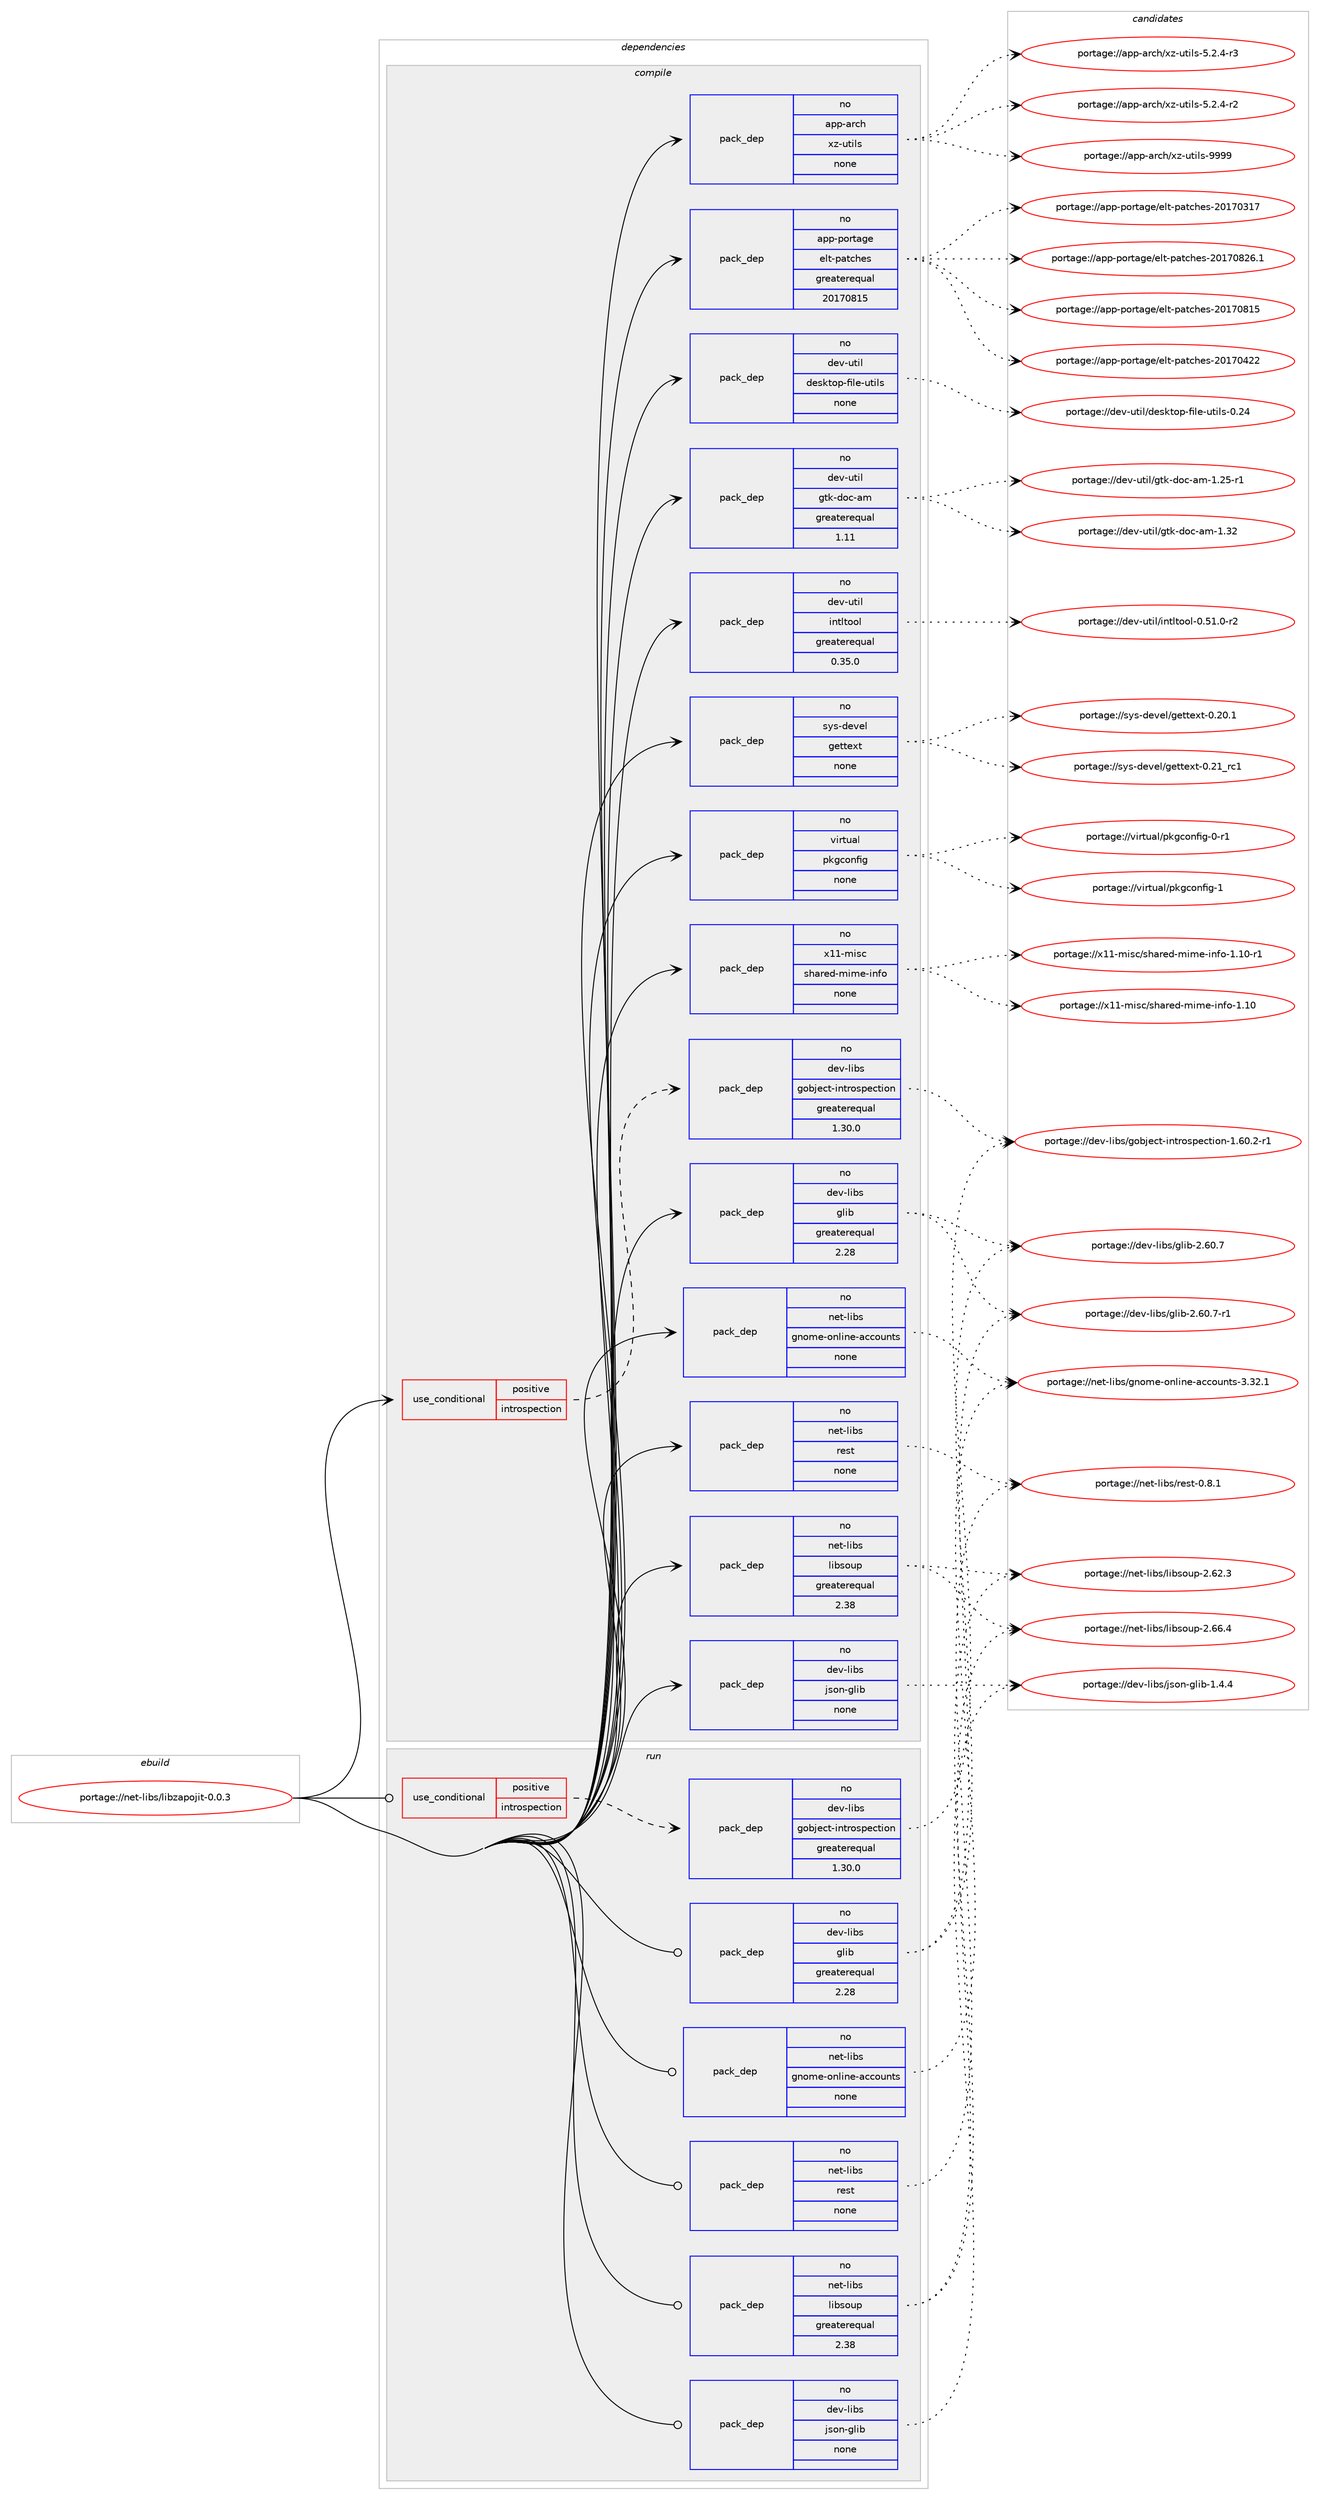 digraph prolog {

# *************
# Graph options
# *************

newrank=true;
concentrate=true;
compound=true;
graph [rankdir=LR,fontname=Helvetica,fontsize=10,ranksep=1.5];#, ranksep=2.5, nodesep=0.2];
edge  [arrowhead=vee];
node  [fontname=Helvetica,fontsize=10];

# **********
# The ebuild
# **********

subgraph cluster_leftcol {
color=gray;
rank=same;
label=<<i>ebuild</i>>;
id [label="portage://net-libs/libzapojit-0.0.3", color=red, width=4, href="../net-libs/libzapojit-0.0.3.svg"];
}

# ****************
# The dependencies
# ****************

subgraph cluster_midcol {
color=gray;
label=<<i>dependencies</i>>;
subgraph cluster_compile {
fillcolor="#eeeeee";
style=filled;
label=<<i>compile</i>>;
subgraph cond29600 {
dependency138009 [label=<<TABLE BORDER="0" CELLBORDER="1" CELLSPACING="0" CELLPADDING="4"><TR><TD ROWSPAN="3" CELLPADDING="10">use_conditional</TD></TR><TR><TD>positive</TD></TR><TR><TD>introspection</TD></TR></TABLE>>, shape=none, color=red];
subgraph pack106139 {
dependency138010 [label=<<TABLE BORDER="0" CELLBORDER="1" CELLSPACING="0" CELLPADDING="4" WIDTH="220"><TR><TD ROWSPAN="6" CELLPADDING="30">pack_dep</TD></TR><TR><TD WIDTH="110">no</TD></TR><TR><TD>dev-libs</TD></TR><TR><TD>gobject-introspection</TD></TR><TR><TD>greaterequal</TD></TR><TR><TD>1.30.0</TD></TR></TABLE>>, shape=none, color=blue];
}
dependency138009:e -> dependency138010:w [weight=20,style="dashed",arrowhead="vee"];
}
id:e -> dependency138009:w [weight=20,style="solid",arrowhead="vee"];
subgraph pack106140 {
dependency138011 [label=<<TABLE BORDER="0" CELLBORDER="1" CELLSPACING="0" CELLPADDING="4" WIDTH="220"><TR><TD ROWSPAN="6" CELLPADDING="30">pack_dep</TD></TR><TR><TD WIDTH="110">no</TD></TR><TR><TD>app-arch</TD></TR><TR><TD>xz-utils</TD></TR><TR><TD>none</TD></TR><TR><TD></TD></TR></TABLE>>, shape=none, color=blue];
}
id:e -> dependency138011:w [weight=20,style="solid",arrowhead="vee"];
subgraph pack106141 {
dependency138012 [label=<<TABLE BORDER="0" CELLBORDER="1" CELLSPACING="0" CELLPADDING="4" WIDTH="220"><TR><TD ROWSPAN="6" CELLPADDING="30">pack_dep</TD></TR><TR><TD WIDTH="110">no</TD></TR><TR><TD>app-portage</TD></TR><TR><TD>elt-patches</TD></TR><TR><TD>greaterequal</TD></TR><TR><TD>20170815</TD></TR></TABLE>>, shape=none, color=blue];
}
id:e -> dependency138012:w [weight=20,style="solid",arrowhead="vee"];
subgraph pack106142 {
dependency138013 [label=<<TABLE BORDER="0" CELLBORDER="1" CELLSPACING="0" CELLPADDING="4" WIDTH="220"><TR><TD ROWSPAN="6" CELLPADDING="30">pack_dep</TD></TR><TR><TD WIDTH="110">no</TD></TR><TR><TD>dev-libs</TD></TR><TR><TD>glib</TD></TR><TR><TD>greaterequal</TD></TR><TR><TD>2.28</TD></TR></TABLE>>, shape=none, color=blue];
}
id:e -> dependency138013:w [weight=20,style="solid",arrowhead="vee"];
subgraph pack106143 {
dependency138014 [label=<<TABLE BORDER="0" CELLBORDER="1" CELLSPACING="0" CELLPADDING="4" WIDTH="220"><TR><TD ROWSPAN="6" CELLPADDING="30">pack_dep</TD></TR><TR><TD WIDTH="110">no</TD></TR><TR><TD>dev-libs</TD></TR><TR><TD>json-glib</TD></TR><TR><TD>none</TD></TR><TR><TD></TD></TR></TABLE>>, shape=none, color=blue];
}
id:e -> dependency138014:w [weight=20,style="solid",arrowhead="vee"];
subgraph pack106144 {
dependency138015 [label=<<TABLE BORDER="0" CELLBORDER="1" CELLSPACING="0" CELLPADDING="4" WIDTH="220"><TR><TD ROWSPAN="6" CELLPADDING="30">pack_dep</TD></TR><TR><TD WIDTH="110">no</TD></TR><TR><TD>dev-util</TD></TR><TR><TD>desktop-file-utils</TD></TR><TR><TD>none</TD></TR><TR><TD></TD></TR></TABLE>>, shape=none, color=blue];
}
id:e -> dependency138015:w [weight=20,style="solid",arrowhead="vee"];
subgraph pack106145 {
dependency138016 [label=<<TABLE BORDER="0" CELLBORDER="1" CELLSPACING="0" CELLPADDING="4" WIDTH="220"><TR><TD ROWSPAN="6" CELLPADDING="30">pack_dep</TD></TR><TR><TD WIDTH="110">no</TD></TR><TR><TD>dev-util</TD></TR><TR><TD>gtk-doc-am</TD></TR><TR><TD>greaterequal</TD></TR><TR><TD>1.11</TD></TR></TABLE>>, shape=none, color=blue];
}
id:e -> dependency138016:w [weight=20,style="solid",arrowhead="vee"];
subgraph pack106146 {
dependency138017 [label=<<TABLE BORDER="0" CELLBORDER="1" CELLSPACING="0" CELLPADDING="4" WIDTH="220"><TR><TD ROWSPAN="6" CELLPADDING="30">pack_dep</TD></TR><TR><TD WIDTH="110">no</TD></TR><TR><TD>dev-util</TD></TR><TR><TD>intltool</TD></TR><TR><TD>greaterequal</TD></TR><TR><TD>0.35.0</TD></TR></TABLE>>, shape=none, color=blue];
}
id:e -> dependency138017:w [weight=20,style="solid",arrowhead="vee"];
subgraph pack106147 {
dependency138018 [label=<<TABLE BORDER="0" CELLBORDER="1" CELLSPACING="0" CELLPADDING="4" WIDTH="220"><TR><TD ROWSPAN="6" CELLPADDING="30">pack_dep</TD></TR><TR><TD WIDTH="110">no</TD></TR><TR><TD>net-libs</TD></TR><TR><TD>gnome-online-accounts</TD></TR><TR><TD>none</TD></TR><TR><TD></TD></TR></TABLE>>, shape=none, color=blue];
}
id:e -> dependency138018:w [weight=20,style="solid",arrowhead="vee"];
subgraph pack106148 {
dependency138019 [label=<<TABLE BORDER="0" CELLBORDER="1" CELLSPACING="0" CELLPADDING="4" WIDTH="220"><TR><TD ROWSPAN="6" CELLPADDING="30">pack_dep</TD></TR><TR><TD WIDTH="110">no</TD></TR><TR><TD>net-libs</TD></TR><TR><TD>libsoup</TD></TR><TR><TD>greaterequal</TD></TR><TR><TD>2.38</TD></TR></TABLE>>, shape=none, color=blue];
}
id:e -> dependency138019:w [weight=20,style="solid",arrowhead="vee"];
subgraph pack106149 {
dependency138020 [label=<<TABLE BORDER="0" CELLBORDER="1" CELLSPACING="0" CELLPADDING="4" WIDTH="220"><TR><TD ROWSPAN="6" CELLPADDING="30">pack_dep</TD></TR><TR><TD WIDTH="110">no</TD></TR><TR><TD>net-libs</TD></TR><TR><TD>rest</TD></TR><TR><TD>none</TD></TR><TR><TD></TD></TR></TABLE>>, shape=none, color=blue];
}
id:e -> dependency138020:w [weight=20,style="solid",arrowhead="vee"];
subgraph pack106150 {
dependency138021 [label=<<TABLE BORDER="0" CELLBORDER="1" CELLSPACING="0" CELLPADDING="4" WIDTH="220"><TR><TD ROWSPAN="6" CELLPADDING="30">pack_dep</TD></TR><TR><TD WIDTH="110">no</TD></TR><TR><TD>sys-devel</TD></TR><TR><TD>gettext</TD></TR><TR><TD>none</TD></TR><TR><TD></TD></TR></TABLE>>, shape=none, color=blue];
}
id:e -> dependency138021:w [weight=20,style="solid",arrowhead="vee"];
subgraph pack106151 {
dependency138022 [label=<<TABLE BORDER="0" CELLBORDER="1" CELLSPACING="0" CELLPADDING="4" WIDTH="220"><TR><TD ROWSPAN="6" CELLPADDING="30">pack_dep</TD></TR><TR><TD WIDTH="110">no</TD></TR><TR><TD>virtual</TD></TR><TR><TD>pkgconfig</TD></TR><TR><TD>none</TD></TR><TR><TD></TD></TR></TABLE>>, shape=none, color=blue];
}
id:e -> dependency138022:w [weight=20,style="solid",arrowhead="vee"];
subgraph pack106152 {
dependency138023 [label=<<TABLE BORDER="0" CELLBORDER="1" CELLSPACING="0" CELLPADDING="4" WIDTH="220"><TR><TD ROWSPAN="6" CELLPADDING="30">pack_dep</TD></TR><TR><TD WIDTH="110">no</TD></TR><TR><TD>x11-misc</TD></TR><TR><TD>shared-mime-info</TD></TR><TR><TD>none</TD></TR><TR><TD></TD></TR></TABLE>>, shape=none, color=blue];
}
id:e -> dependency138023:w [weight=20,style="solid",arrowhead="vee"];
}
subgraph cluster_compileandrun {
fillcolor="#eeeeee";
style=filled;
label=<<i>compile and run</i>>;
}
subgraph cluster_run {
fillcolor="#eeeeee";
style=filled;
label=<<i>run</i>>;
subgraph cond29601 {
dependency138024 [label=<<TABLE BORDER="0" CELLBORDER="1" CELLSPACING="0" CELLPADDING="4"><TR><TD ROWSPAN="3" CELLPADDING="10">use_conditional</TD></TR><TR><TD>positive</TD></TR><TR><TD>introspection</TD></TR></TABLE>>, shape=none, color=red];
subgraph pack106153 {
dependency138025 [label=<<TABLE BORDER="0" CELLBORDER="1" CELLSPACING="0" CELLPADDING="4" WIDTH="220"><TR><TD ROWSPAN="6" CELLPADDING="30">pack_dep</TD></TR><TR><TD WIDTH="110">no</TD></TR><TR><TD>dev-libs</TD></TR><TR><TD>gobject-introspection</TD></TR><TR><TD>greaterequal</TD></TR><TR><TD>1.30.0</TD></TR></TABLE>>, shape=none, color=blue];
}
dependency138024:e -> dependency138025:w [weight=20,style="dashed",arrowhead="vee"];
}
id:e -> dependency138024:w [weight=20,style="solid",arrowhead="odot"];
subgraph pack106154 {
dependency138026 [label=<<TABLE BORDER="0" CELLBORDER="1" CELLSPACING="0" CELLPADDING="4" WIDTH="220"><TR><TD ROWSPAN="6" CELLPADDING="30">pack_dep</TD></TR><TR><TD WIDTH="110">no</TD></TR><TR><TD>dev-libs</TD></TR><TR><TD>glib</TD></TR><TR><TD>greaterequal</TD></TR><TR><TD>2.28</TD></TR></TABLE>>, shape=none, color=blue];
}
id:e -> dependency138026:w [weight=20,style="solid",arrowhead="odot"];
subgraph pack106155 {
dependency138027 [label=<<TABLE BORDER="0" CELLBORDER="1" CELLSPACING="0" CELLPADDING="4" WIDTH="220"><TR><TD ROWSPAN="6" CELLPADDING="30">pack_dep</TD></TR><TR><TD WIDTH="110">no</TD></TR><TR><TD>dev-libs</TD></TR><TR><TD>json-glib</TD></TR><TR><TD>none</TD></TR><TR><TD></TD></TR></TABLE>>, shape=none, color=blue];
}
id:e -> dependency138027:w [weight=20,style="solid",arrowhead="odot"];
subgraph pack106156 {
dependency138028 [label=<<TABLE BORDER="0" CELLBORDER="1" CELLSPACING="0" CELLPADDING="4" WIDTH="220"><TR><TD ROWSPAN="6" CELLPADDING="30">pack_dep</TD></TR><TR><TD WIDTH="110">no</TD></TR><TR><TD>net-libs</TD></TR><TR><TD>gnome-online-accounts</TD></TR><TR><TD>none</TD></TR><TR><TD></TD></TR></TABLE>>, shape=none, color=blue];
}
id:e -> dependency138028:w [weight=20,style="solid",arrowhead="odot"];
subgraph pack106157 {
dependency138029 [label=<<TABLE BORDER="0" CELLBORDER="1" CELLSPACING="0" CELLPADDING="4" WIDTH="220"><TR><TD ROWSPAN="6" CELLPADDING="30">pack_dep</TD></TR><TR><TD WIDTH="110">no</TD></TR><TR><TD>net-libs</TD></TR><TR><TD>libsoup</TD></TR><TR><TD>greaterequal</TD></TR><TR><TD>2.38</TD></TR></TABLE>>, shape=none, color=blue];
}
id:e -> dependency138029:w [weight=20,style="solid",arrowhead="odot"];
subgraph pack106158 {
dependency138030 [label=<<TABLE BORDER="0" CELLBORDER="1" CELLSPACING="0" CELLPADDING="4" WIDTH="220"><TR><TD ROWSPAN="6" CELLPADDING="30">pack_dep</TD></TR><TR><TD WIDTH="110">no</TD></TR><TR><TD>net-libs</TD></TR><TR><TD>rest</TD></TR><TR><TD>none</TD></TR><TR><TD></TD></TR></TABLE>>, shape=none, color=blue];
}
id:e -> dependency138030:w [weight=20,style="solid",arrowhead="odot"];
}
}

# **************
# The candidates
# **************

subgraph cluster_choices {
rank=same;
color=gray;
label=<<i>candidates</i>>;

subgraph choice106139 {
color=black;
nodesep=1;
choice10010111845108105981154710311198106101991164510511011611411111511210199116105111110454946544846504511449 [label="portage://dev-libs/gobject-introspection-1.60.2-r1", color=red, width=4,href="../dev-libs/gobject-introspection-1.60.2-r1.svg"];
dependency138010:e -> choice10010111845108105981154710311198106101991164510511011611411111511210199116105111110454946544846504511449:w [style=dotted,weight="100"];
}
subgraph choice106140 {
color=black;
nodesep=1;
choice9711211245971149910447120122451171161051081154557575757 [label="portage://app-arch/xz-utils-9999", color=red, width=4,href="../app-arch/xz-utils-9999.svg"];
choice9711211245971149910447120122451171161051081154553465046524511451 [label="portage://app-arch/xz-utils-5.2.4-r3", color=red, width=4,href="../app-arch/xz-utils-5.2.4-r3.svg"];
choice9711211245971149910447120122451171161051081154553465046524511450 [label="portage://app-arch/xz-utils-5.2.4-r2", color=red, width=4,href="../app-arch/xz-utils-5.2.4-r2.svg"];
dependency138011:e -> choice9711211245971149910447120122451171161051081154557575757:w [style=dotted,weight="100"];
dependency138011:e -> choice9711211245971149910447120122451171161051081154553465046524511451:w [style=dotted,weight="100"];
dependency138011:e -> choice9711211245971149910447120122451171161051081154553465046524511450:w [style=dotted,weight="100"];
}
subgraph choice106141 {
color=black;
nodesep=1;
choice971121124511211111411697103101471011081164511297116991041011154550484955485650544649 [label="portage://app-portage/elt-patches-20170826.1", color=red, width=4,href="../app-portage/elt-patches-20170826.1.svg"];
choice97112112451121111141169710310147101108116451129711699104101115455048495548564953 [label="portage://app-portage/elt-patches-20170815", color=red, width=4,href="../app-portage/elt-patches-20170815.svg"];
choice97112112451121111141169710310147101108116451129711699104101115455048495548525050 [label="portage://app-portage/elt-patches-20170422", color=red, width=4,href="../app-portage/elt-patches-20170422.svg"];
choice97112112451121111141169710310147101108116451129711699104101115455048495548514955 [label="portage://app-portage/elt-patches-20170317", color=red, width=4,href="../app-portage/elt-patches-20170317.svg"];
dependency138012:e -> choice971121124511211111411697103101471011081164511297116991041011154550484955485650544649:w [style=dotted,weight="100"];
dependency138012:e -> choice97112112451121111141169710310147101108116451129711699104101115455048495548564953:w [style=dotted,weight="100"];
dependency138012:e -> choice97112112451121111141169710310147101108116451129711699104101115455048495548525050:w [style=dotted,weight="100"];
dependency138012:e -> choice97112112451121111141169710310147101108116451129711699104101115455048495548514955:w [style=dotted,weight="100"];
}
subgraph choice106142 {
color=black;
nodesep=1;
choice10010111845108105981154710310810598455046544846554511449 [label="portage://dev-libs/glib-2.60.7-r1", color=red, width=4,href="../dev-libs/glib-2.60.7-r1.svg"];
choice1001011184510810598115471031081059845504654484655 [label="portage://dev-libs/glib-2.60.7", color=red, width=4,href="../dev-libs/glib-2.60.7.svg"];
dependency138013:e -> choice10010111845108105981154710310810598455046544846554511449:w [style=dotted,weight="100"];
dependency138013:e -> choice1001011184510810598115471031081059845504654484655:w [style=dotted,weight="100"];
}
subgraph choice106143 {
color=black;
nodesep=1;
choice1001011184510810598115471061151111104510310810598454946524652 [label="portage://dev-libs/json-glib-1.4.4", color=red, width=4,href="../dev-libs/json-glib-1.4.4.svg"];
dependency138014:e -> choice1001011184510810598115471061151111104510310810598454946524652:w [style=dotted,weight="100"];
}
subgraph choice106144 {
color=black;
nodesep=1;
choice100101118451171161051084710010111510711611111245102105108101451171161051081154548465052 [label="portage://dev-util/desktop-file-utils-0.24", color=red, width=4,href="../dev-util/desktop-file-utils-0.24.svg"];
dependency138015:e -> choice100101118451171161051084710010111510711611111245102105108101451171161051081154548465052:w [style=dotted,weight="100"];
}
subgraph choice106145 {
color=black;
nodesep=1;
choice1001011184511711610510847103116107451001119945971094549465150 [label="portage://dev-util/gtk-doc-am-1.32", color=red, width=4,href="../dev-util/gtk-doc-am-1.32.svg"];
choice10010111845117116105108471031161074510011199459710945494650534511449 [label="portage://dev-util/gtk-doc-am-1.25-r1", color=red, width=4,href="../dev-util/gtk-doc-am-1.25-r1.svg"];
dependency138016:e -> choice1001011184511711610510847103116107451001119945971094549465150:w [style=dotted,weight="100"];
dependency138016:e -> choice10010111845117116105108471031161074510011199459710945494650534511449:w [style=dotted,weight="100"];
}
subgraph choice106146 {
color=black;
nodesep=1;
choice1001011184511711610510847105110116108116111111108454846534946484511450 [label="portage://dev-util/intltool-0.51.0-r2", color=red, width=4,href="../dev-util/intltool-0.51.0-r2.svg"];
dependency138017:e -> choice1001011184511711610510847105110116108116111111108454846534946484511450:w [style=dotted,weight="100"];
}
subgraph choice106147 {
color=black;
nodesep=1;
choice110101116451081059811547103110111109101451111101081051101014597999911111711011611545514651504649 [label="portage://net-libs/gnome-online-accounts-3.32.1", color=red, width=4,href="../net-libs/gnome-online-accounts-3.32.1.svg"];
dependency138018:e -> choice110101116451081059811547103110111109101451111101081051101014597999911111711011611545514651504649:w [style=dotted,weight="100"];
}
subgraph choice106148 {
color=black;
nodesep=1;
choice1101011164510810598115471081059811511111711245504654544652 [label="portage://net-libs/libsoup-2.66.4", color=red, width=4,href="../net-libs/libsoup-2.66.4.svg"];
choice1101011164510810598115471081059811511111711245504654504651 [label="portage://net-libs/libsoup-2.62.3", color=red, width=4,href="../net-libs/libsoup-2.62.3.svg"];
dependency138019:e -> choice1101011164510810598115471081059811511111711245504654544652:w [style=dotted,weight="100"];
dependency138019:e -> choice1101011164510810598115471081059811511111711245504654504651:w [style=dotted,weight="100"];
}
subgraph choice106149 {
color=black;
nodesep=1;
choice110101116451081059811547114101115116454846564649 [label="portage://net-libs/rest-0.8.1", color=red, width=4,href="../net-libs/rest-0.8.1.svg"];
dependency138020:e -> choice110101116451081059811547114101115116454846564649:w [style=dotted,weight="100"];
}
subgraph choice106150 {
color=black;
nodesep=1;
choice11512111545100101118101108471031011161161011201164548465049951149949 [label="portage://sys-devel/gettext-0.21_rc1", color=red, width=4,href="../sys-devel/gettext-0.21_rc1.svg"];
choice115121115451001011181011084710310111611610112011645484650484649 [label="portage://sys-devel/gettext-0.20.1", color=red, width=4,href="../sys-devel/gettext-0.20.1.svg"];
dependency138021:e -> choice11512111545100101118101108471031011161161011201164548465049951149949:w [style=dotted,weight="100"];
dependency138021:e -> choice115121115451001011181011084710310111611610112011645484650484649:w [style=dotted,weight="100"];
}
subgraph choice106151 {
color=black;
nodesep=1;
choice1181051141161179710847112107103991111101021051034549 [label="portage://virtual/pkgconfig-1", color=red, width=4,href="../virtual/pkgconfig-1.svg"];
choice11810511411611797108471121071039911111010210510345484511449 [label="portage://virtual/pkgconfig-0-r1", color=red, width=4,href="../virtual/pkgconfig-0-r1.svg"];
dependency138022:e -> choice1181051141161179710847112107103991111101021051034549:w [style=dotted,weight="100"];
dependency138022:e -> choice11810511411611797108471121071039911111010210510345484511449:w [style=dotted,weight="100"];
}
subgraph choice106152 {
color=black;
nodesep=1;
choice120494945109105115994711510497114101100451091051091014510511010211145494649484511449 [label="portage://x11-misc/shared-mime-info-1.10-r1", color=red, width=4,href="../x11-misc/shared-mime-info-1.10-r1.svg"];
choice12049494510910511599471151049711410110045109105109101451051101021114549464948 [label="portage://x11-misc/shared-mime-info-1.10", color=red, width=4,href="../x11-misc/shared-mime-info-1.10.svg"];
dependency138023:e -> choice120494945109105115994711510497114101100451091051091014510511010211145494649484511449:w [style=dotted,weight="100"];
dependency138023:e -> choice12049494510910511599471151049711410110045109105109101451051101021114549464948:w [style=dotted,weight="100"];
}
subgraph choice106153 {
color=black;
nodesep=1;
choice10010111845108105981154710311198106101991164510511011611411111511210199116105111110454946544846504511449 [label="portage://dev-libs/gobject-introspection-1.60.2-r1", color=red, width=4,href="../dev-libs/gobject-introspection-1.60.2-r1.svg"];
dependency138025:e -> choice10010111845108105981154710311198106101991164510511011611411111511210199116105111110454946544846504511449:w [style=dotted,weight="100"];
}
subgraph choice106154 {
color=black;
nodesep=1;
choice10010111845108105981154710310810598455046544846554511449 [label="portage://dev-libs/glib-2.60.7-r1", color=red, width=4,href="../dev-libs/glib-2.60.7-r1.svg"];
choice1001011184510810598115471031081059845504654484655 [label="portage://dev-libs/glib-2.60.7", color=red, width=4,href="../dev-libs/glib-2.60.7.svg"];
dependency138026:e -> choice10010111845108105981154710310810598455046544846554511449:w [style=dotted,weight="100"];
dependency138026:e -> choice1001011184510810598115471031081059845504654484655:w [style=dotted,weight="100"];
}
subgraph choice106155 {
color=black;
nodesep=1;
choice1001011184510810598115471061151111104510310810598454946524652 [label="portage://dev-libs/json-glib-1.4.4", color=red, width=4,href="../dev-libs/json-glib-1.4.4.svg"];
dependency138027:e -> choice1001011184510810598115471061151111104510310810598454946524652:w [style=dotted,weight="100"];
}
subgraph choice106156 {
color=black;
nodesep=1;
choice110101116451081059811547103110111109101451111101081051101014597999911111711011611545514651504649 [label="portage://net-libs/gnome-online-accounts-3.32.1", color=red, width=4,href="../net-libs/gnome-online-accounts-3.32.1.svg"];
dependency138028:e -> choice110101116451081059811547103110111109101451111101081051101014597999911111711011611545514651504649:w [style=dotted,weight="100"];
}
subgraph choice106157 {
color=black;
nodesep=1;
choice1101011164510810598115471081059811511111711245504654544652 [label="portage://net-libs/libsoup-2.66.4", color=red, width=4,href="../net-libs/libsoup-2.66.4.svg"];
choice1101011164510810598115471081059811511111711245504654504651 [label="portage://net-libs/libsoup-2.62.3", color=red, width=4,href="../net-libs/libsoup-2.62.3.svg"];
dependency138029:e -> choice1101011164510810598115471081059811511111711245504654544652:w [style=dotted,weight="100"];
dependency138029:e -> choice1101011164510810598115471081059811511111711245504654504651:w [style=dotted,weight="100"];
}
subgraph choice106158 {
color=black;
nodesep=1;
choice110101116451081059811547114101115116454846564649 [label="portage://net-libs/rest-0.8.1", color=red, width=4,href="../net-libs/rest-0.8.1.svg"];
dependency138030:e -> choice110101116451081059811547114101115116454846564649:w [style=dotted,weight="100"];
}
}

}
